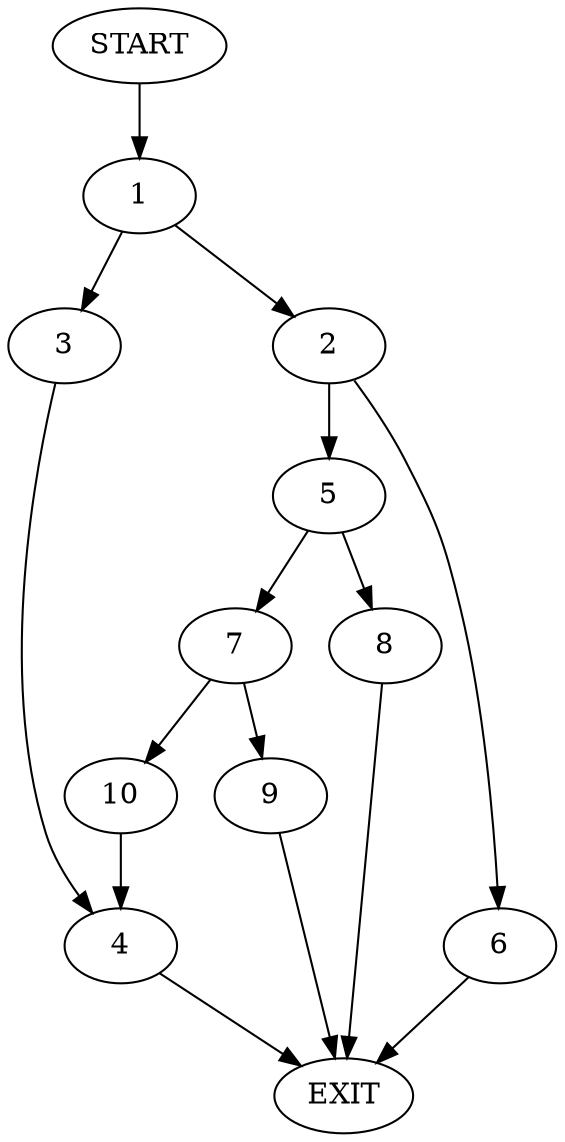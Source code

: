 digraph {
0 [label="START"]
11 [label="EXIT"]
0 -> 1
1 -> 2
1 -> 3
3 -> 4
2 -> 5
2 -> 6
4 -> 11
6 -> 11
5 -> 7
5 -> 8
8 -> 11
7 -> 9
7 -> 10
10 -> 4
9 -> 11
}
